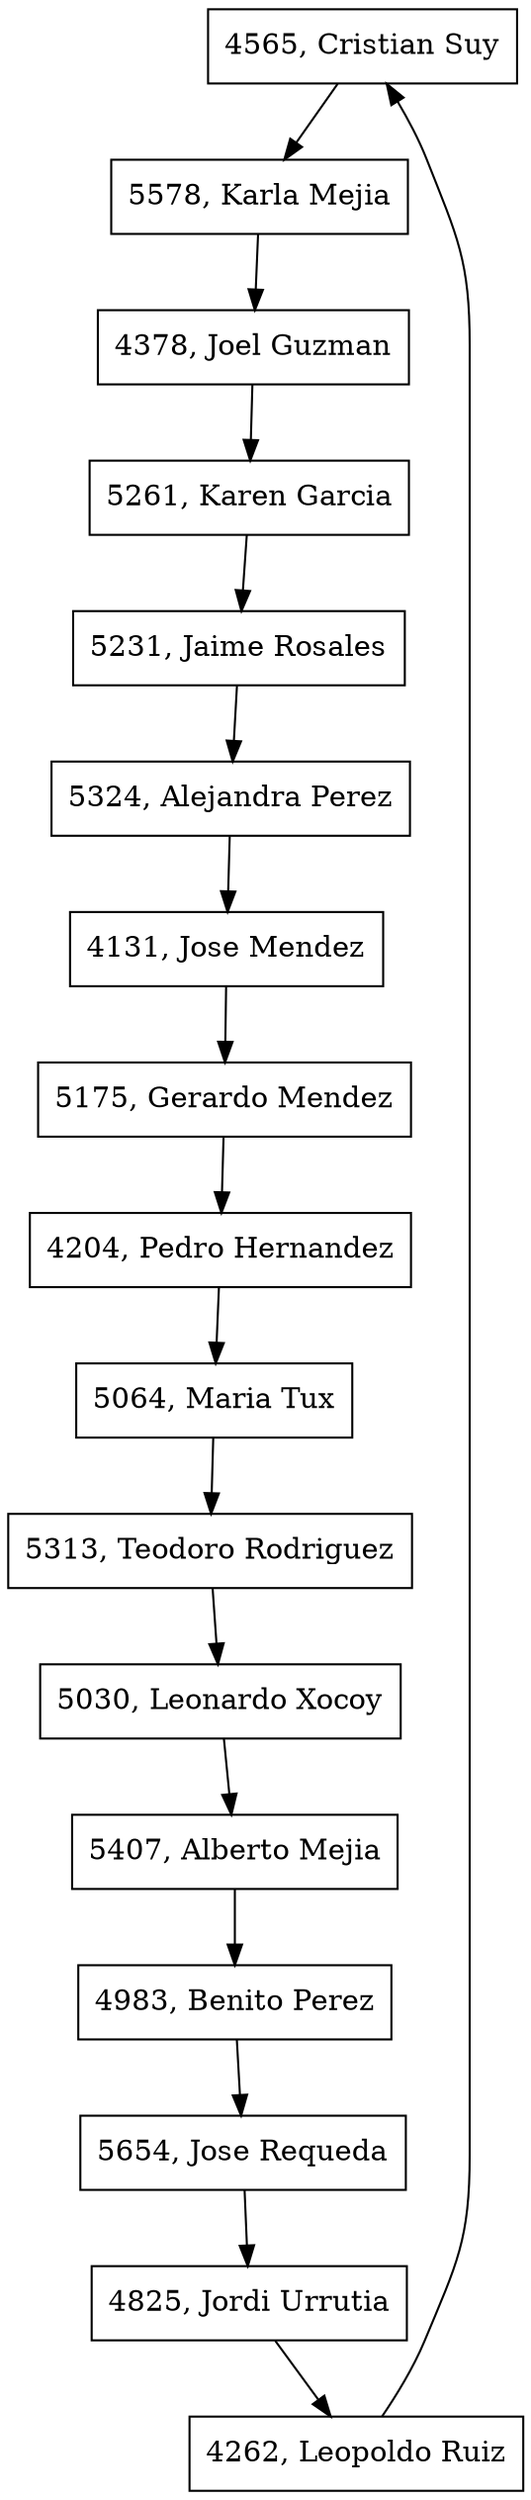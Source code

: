digraph ListaClientes {
node [shape=record, height = 0.5];
0[label = "4565, Cristian Suy"];
1[label = "5578, Karla Mejia"];
2[label = "4378, Joel Guzman"];
3[label = "5261, Karen Garcia"];
4[label = "5231, Jaime Rosales"];
5[label = "5324, Alejandra Perez"];
6[label = "4131, Jose Mendez"];
7[label = "5175, Gerardo Mendez"];
8[label = "4204, Pedro Hernandez"];
9[label = "5064, Maria Tux"];
10[label = "5313, Teodoro Rodriguez"];
11[label = "5030, Leonardo Xocoy"];
12[label = "5407, Alberto Mejia"];
13[label = "4983, Benito Perez"];
14[label = "5654, Jose Requeda"];
15[label = "4825, Jordi Urrutia"];
16[label = "4262, Leopoldo Ruiz"];
0->1;
1->2;
2->3;
3->4;
4->5;
5->6;
6->7;
7->8;
8->9;
9->10;
10->11;
11->12;
12->13;
13->14;
14->15;
15->16;
16->0;
}